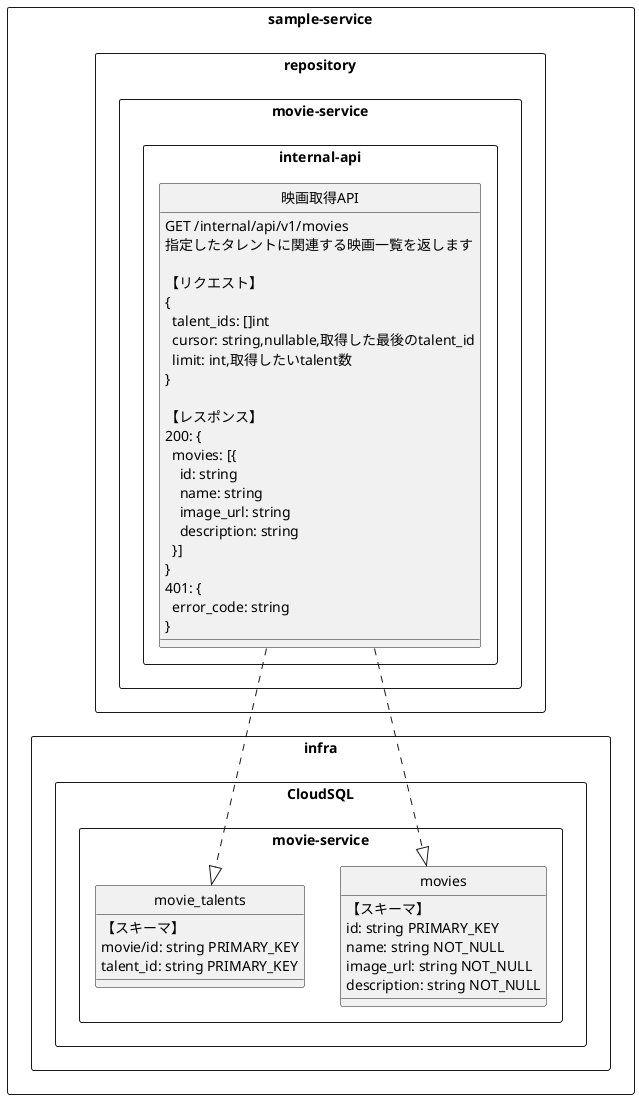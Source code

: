 @startuml
hide circle
rectangle "sample-service" as sample-service {
    rectangle "infra" as sample-service/infra {
        rectangle "CloudSQL" as sample-service/infra/CloudSQL {
            rectangle "movie-service" as sample-service/infra/CloudSQL/movie-service {
                class "movies" as sample-service/infra/CloudSQL/movie-service/movies {
                    【スキーマ】\nid: string PRIMARY_KEY\nname: string NOT_NULL\nimage_url: string NOT_NULL\ndescription: string NOT_NULL 
                }
                class "movie_talents" as sample-service/infra/CloudSQL/movie-service/movie_talents {
                    【スキーマ】\nmovie/id: string PRIMARY_KEY\ntalent_id: string PRIMARY_KEY
                }
            }
        }
    }
    rectangle "repository" as sample-service/repository {
        rectangle "movie-service" as sample-service/repository/movie-service {
            rectangle "internal-api" as sample-service/repository/movie-service/internal-api {
                class "映画取得API" as sample-service/repository/movie-service/internal-api/映画取得API {
                    GET /internal/api/v1/movies\n指定したタレントに関連する映画一覧を返します\n\n【リクエスト】\n{\n  talent_ids: []int\n  cursor: string,nullable,取得した最後のtalent_id\n  limit: int,取得したいtalent数\n}\n\n【レスポンス】\n200: {\n  movies: [{\n    id: string\n    name: string\n    image_url: string\n    description: string\n  }]\n}\n401: {\n  error_code: string\n}
                }
            }
        }
    }
}
"sample-service/repository/movie-service/internal-api/映画取得API" ..|> "sample-service/infra/CloudSQL/movie-service/movies"
"sample-service/repository/movie-service/internal-api/映画取得API" ..|> "sample-service/infra/CloudSQL/movie-service/movie_talents"
@enduml
